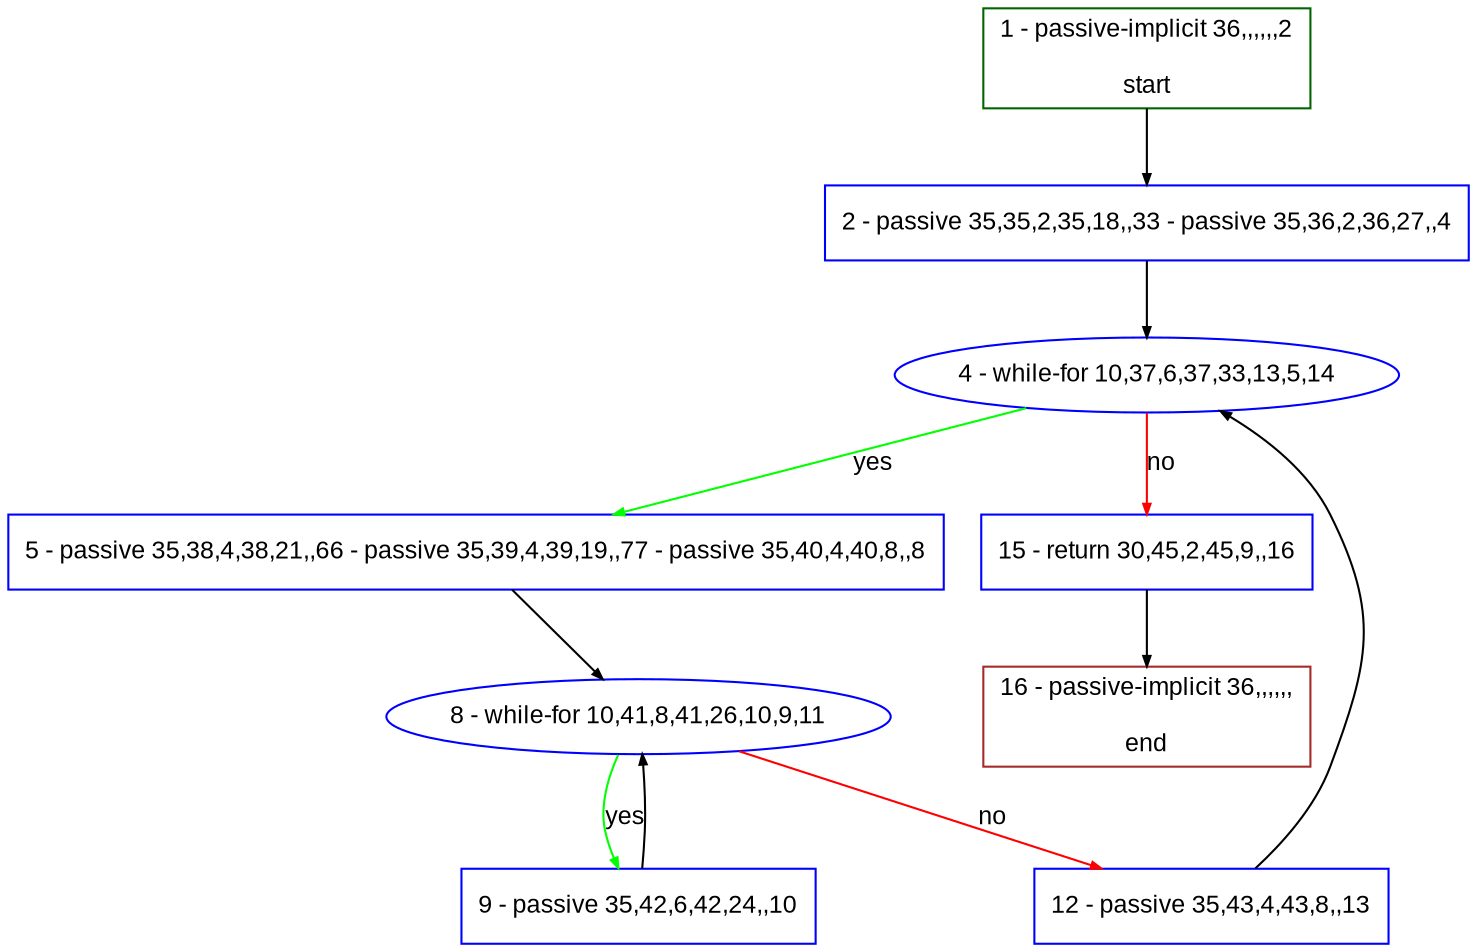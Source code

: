 digraph "" {
  graph [pack="true", label="", fontsize="12", packmode="clust", fontname="Arial", fillcolor="#FFFFCC", bgcolor="white", style="rounded,filled", compound="true"];
  node [node_initialized="no", label="", color="grey", fontsize="12", fillcolor="white", fontname="Arial", style="filled", shape="rectangle", compound="true", fixedsize="false"];
  edge [fontcolor="black", arrowhead="normal", arrowtail="none", arrowsize="0.5", ltail="", label="", color="black", fontsize="12", lhead="", fontname="Arial", dir="forward", compound="true"];
  __N1 [label="2 - passive 35,35,2,35,18,,33 - passive 35,36,2,36,27,,4", color="#0000ff", fillcolor="#ffffff", style="filled", shape="box"];
  __N2 [label="1 - passive-implicit 36,,,,,,2\n\nstart", color="#006400", fillcolor="#ffffff", style="filled", shape="box"];
  __N3 [label="4 - while-for 10,37,6,37,33,13,5,14", color="#0000ff", fillcolor="#ffffff", style="filled", shape="oval"];
  __N4 [label="5 - passive 35,38,4,38,21,,66 - passive 35,39,4,39,19,,77 - passive 35,40,4,40,8,,8", color="#0000ff", fillcolor="#ffffff", style="filled", shape="box"];
  __N5 [label="15 - return 30,45,2,45,9,,16", color="#0000ff", fillcolor="#ffffff", style="filled", shape="box"];
  __N6 [label="8 - while-for 10,41,8,41,26,10,9,11", color="#0000ff", fillcolor="#ffffff", style="filled", shape="oval"];
  __N7 [label="9 - passive 35,42,6,42,24,,10", color="#0000ff", fillcolor="#ffffff", style="filled", shape="box"];
  __N8 [label="12 - passive 35,43,4,43,8,,13", color="#0000ff", fillcolor="#ffffff", style="filled", shape="box"];
  __N9 [label="16 - passive-implicit 36,,,,,,\n\nend", color="#a52a2a", fillcolor="#ffffff", style="filled", shape="box"];
  __N2 -> __N1 [arrowhead="normal", arrowtail="none", color="#000000", label="", dir="forward"];
  __N1 -> __N3 [arrowhead="normal", arrowtail="none", color="#000000", label="", dir="forward"];
  __N3 -> __N4 [arrowhead="normal", arrowtail="none", color="#00ff00", label="yes", dir="forward"];
  __N3 -> __N5 [arrowhead="normal", arrowtail="none", color="#ff0000", label="no", dir="forward"];
  __N4 -> __N6 [arrowhead="normal", arrowtail="none", color="#000000", label="", dir="forward"];
  __N6 -> __N7 [arrowhead="normal", arrowtail="none", color="#00ff00", label="yes", dir="forward"];
  __N7 -> __N6 [arrowhead="normal", arrowtail="none", color="#000000", label="", dir="forward"];
  __N6 -> __N8 [arrowhead="normal", arrowtail="none", color="#ff0000", label="no", dir="forward"];
  __N8 -> __N3 [arrowhead="normal", arrowtail="none", color="#000000", label="", dir="forward"];
  __N5 -> __N9 [arrowhead="normal", arrowtail="none", color="#000000", label="", dir="forward"];
}
